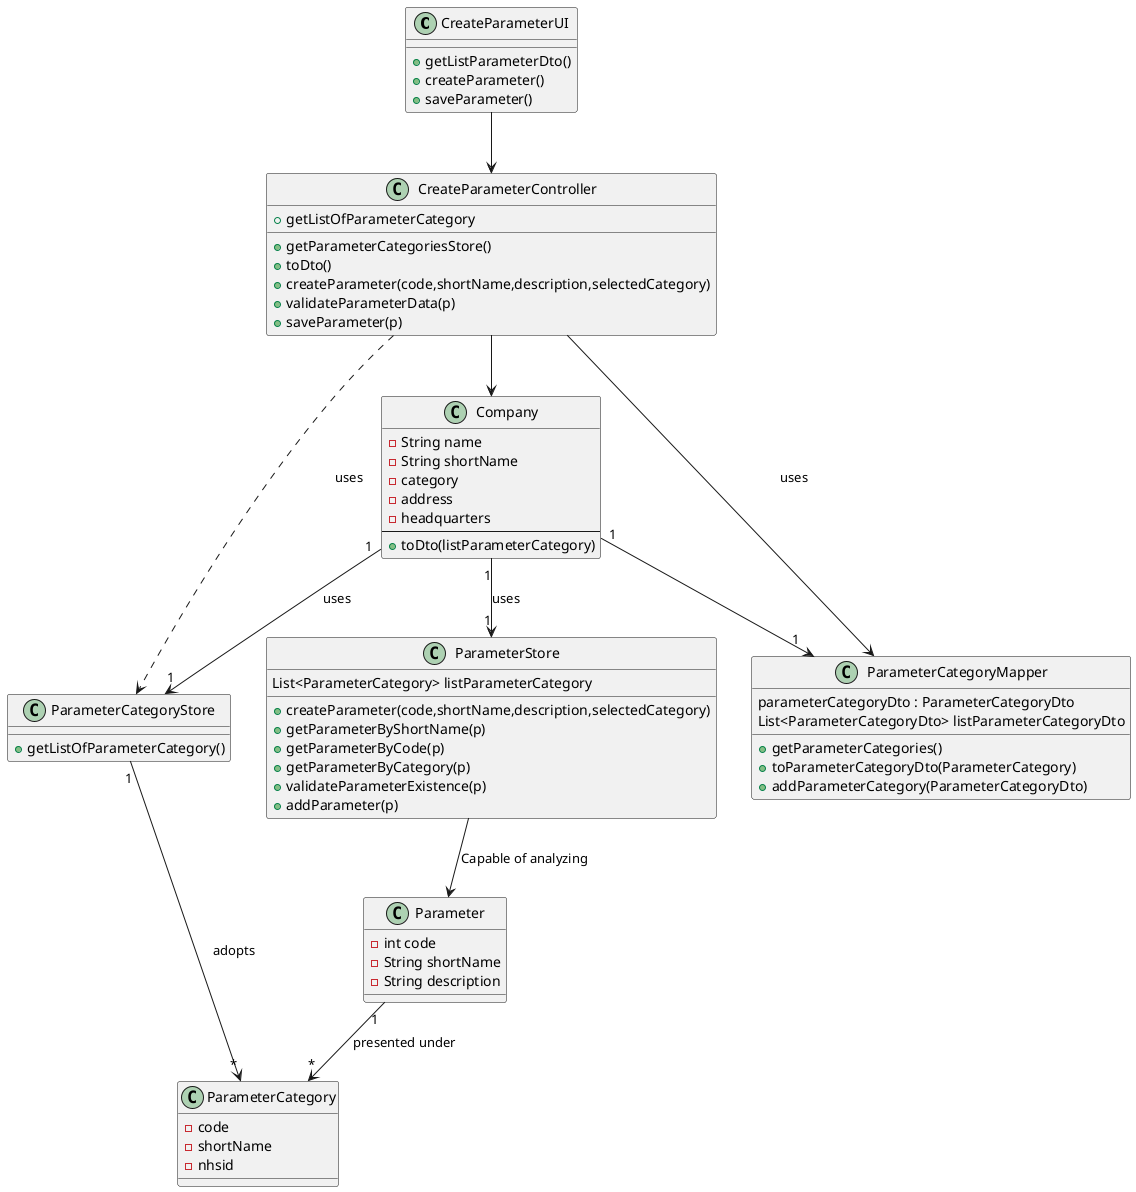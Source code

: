 @startuml

class CreateParameterUI{
+getListParameterDto()
+createParameter()
+saveParameter()
}

class CreateParameterController{
+getParameterCategoriesStore()
+getListOfParameterCategory
+toDto()
+createParameter(code,shortName,description,selectedCategory)
+validateParameterData(p)
+saveParameter(p)
}

class Company{
-String name
-String shortName
-category
-address
-headquarters
--
+toDto(listParameterCategory)
}

class ParameterStore {
+createParameter(code,shortName,description,selectedCategory)
+getParameterByShortName(p)
+getParameterByCode(p)
+getParameterByCategory(p)
+validateParameterExistence(p)
+addParameter(p)

List<ParameterCategory> listParameterCategory

}

class ParameterCategoryStore {
+getListOfParameterCategory()
}

class Parameter{
- int code
- String shortName
- String description
}

class ParameterCategory{
- code
- shortName
- nhsid
}

class ParameterCategoryMapper{
+getParameterCategories()
+toParameterCategoryDto(ParameterCategory)
+addParameterCategory(ParameterCategoryDto)

parameterCategoryDto : ParameterCategoryDto
List<ParameterCategoryDto> listParameterCategoryDto

}


CreateParameterUI --> CreateParameterController
CreateParameterController --> Company
CreateParameterController --> ParameterCategoryMapper : uses
CreateParameterController ..> ParameterCategoryStore : uses
Company "1" --> "1" ParameterStore : uses
Company "1" --> "1" ParameterCategoryMapper
Company "1" --> "1" ParameterCategoryStore : uses
ParameterStore --> Parameter : Capable of analyzing
ParameterCategoryStore "1" --> "*" ParameterCategory : adopts
Parameter "1" --> "*" ParameterCategory : presented under

@enduml